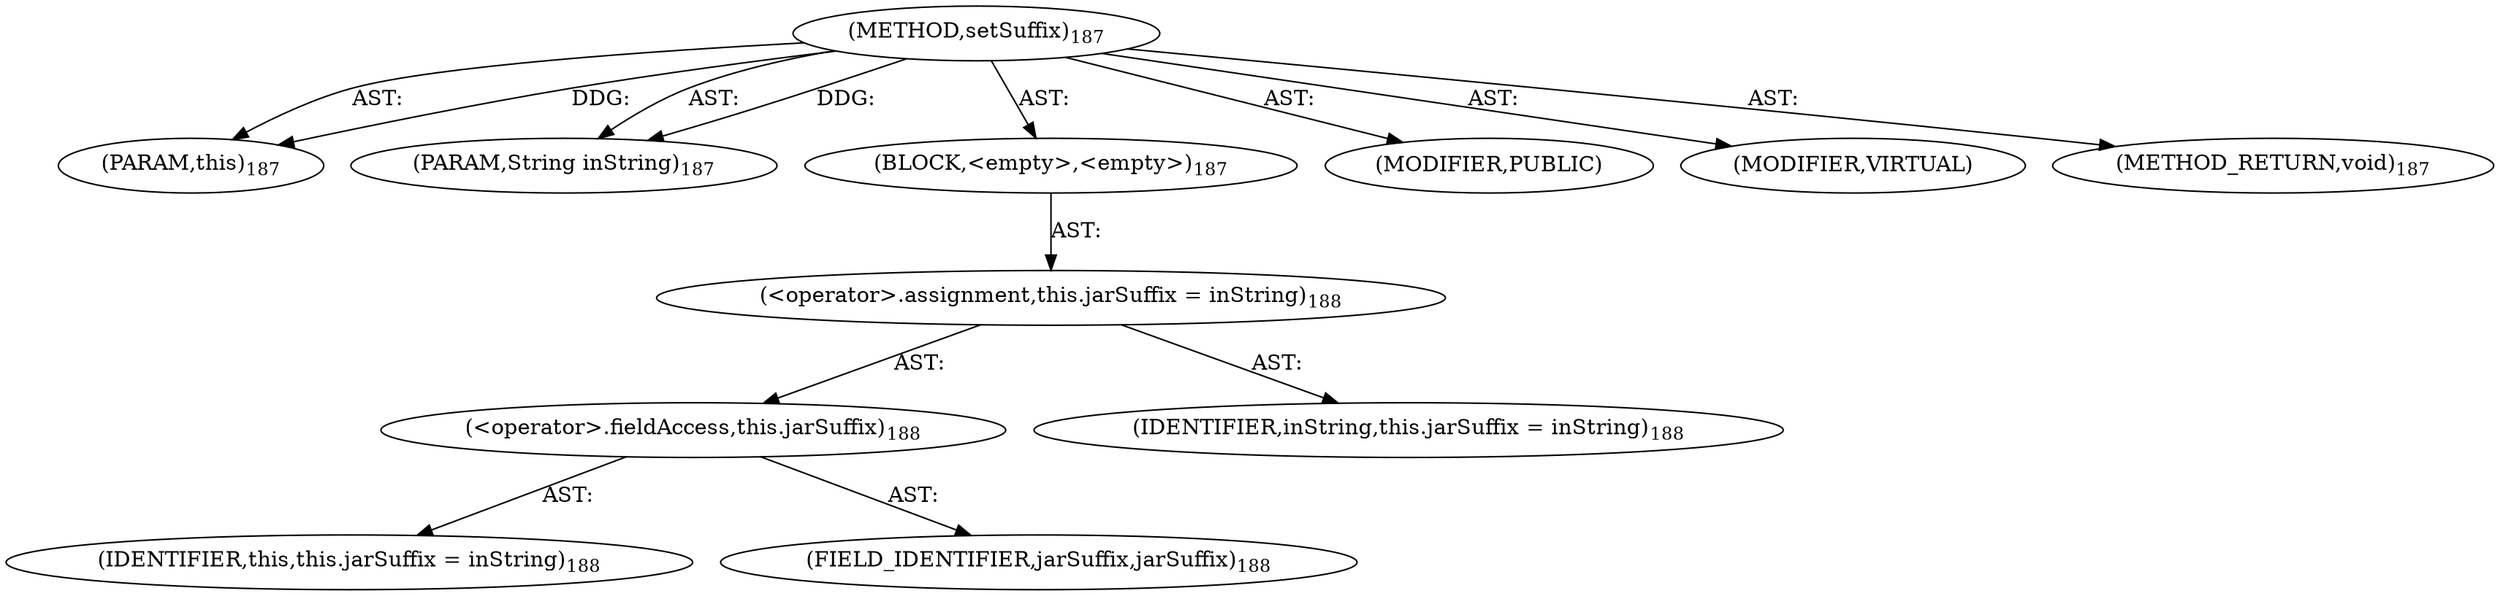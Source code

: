 digraph "setSuffix" {  
"111669149698" [label = <(METHOD,setSuffix)<SUB>187</SUB>> ]
"115964116994" [label = <(PARAM,this)<SUB>187</SUB>> ]
"115964117017" [label = <(PARAM,String inString)<SUB>187</SUB>> ]
"25769803778" [label = <(BLOCK,&lt;empty&gt;,&lt;empty&gt;)<SUB>187</SUB>> ]
"30064771078" [label = <(&lt;operator&gt;.assignment,this.jarSuffix = inString)<SUB>188</SUB>> ]
"30064771079" [label = <(&lt;operator&gt;.fieldAccess,this.jarSuffix)<SUB>188</SUB>> ]
"68719476738" [label = <(IDENTIFIER,this,this.jarSuffix = inString)<SUB>188</SUB>> ]
"55834574850" [label = <(FIELD_IDENTIFIER,jarSuffix,jarSuffix)<SUB>188</SUB>> ]
"68719476795" [label = <(IDENTIFIER,inString,this.jarSuffix = inString)<SUB>188</SUB>> ]
"133143986205" [label = <(MODIFIER,PUBLIC)> ]
"133143986206" [label = <(MODIFIER,VIRTUAL)> ]
"128849018882" [label = <(METHOD_RETURN,void)<SUB>187</SUB>> ]
  "111669149698" -> "115964116994"  [ label = "AST: "] 
  "111669149698" -> "115964117017"  [ label = "AST: "] 
  "111669149698" -> "25769803778"  [ label = "AST: "] 
  "111669149698" -> "133143986205"  [ label = "AST: "] 
  "111669149698" -> "133143986206"  [ label = "AST: "] 
  "111669149698" -> "128849018882"  [ label = "AST: "] 
  "25769803778" -> "30064771078"  [ label = "AST: "] 
  "30064771078" -> "30064771079"  [ label = "AST: "] 
  "30064771078" -> "68719476795"  [ label = "AST: "] 
  "30064771079" -> "68719476738"  [ label = "AST: "] 
  "30064771079" -> "55834574850"  [ label = "AST: "] 
  "111669149698" -> "115964116994"  [ label = "DDG: "] 
  "111669149698" -> "115964117017"  [ label = "DDG: "] 
}
